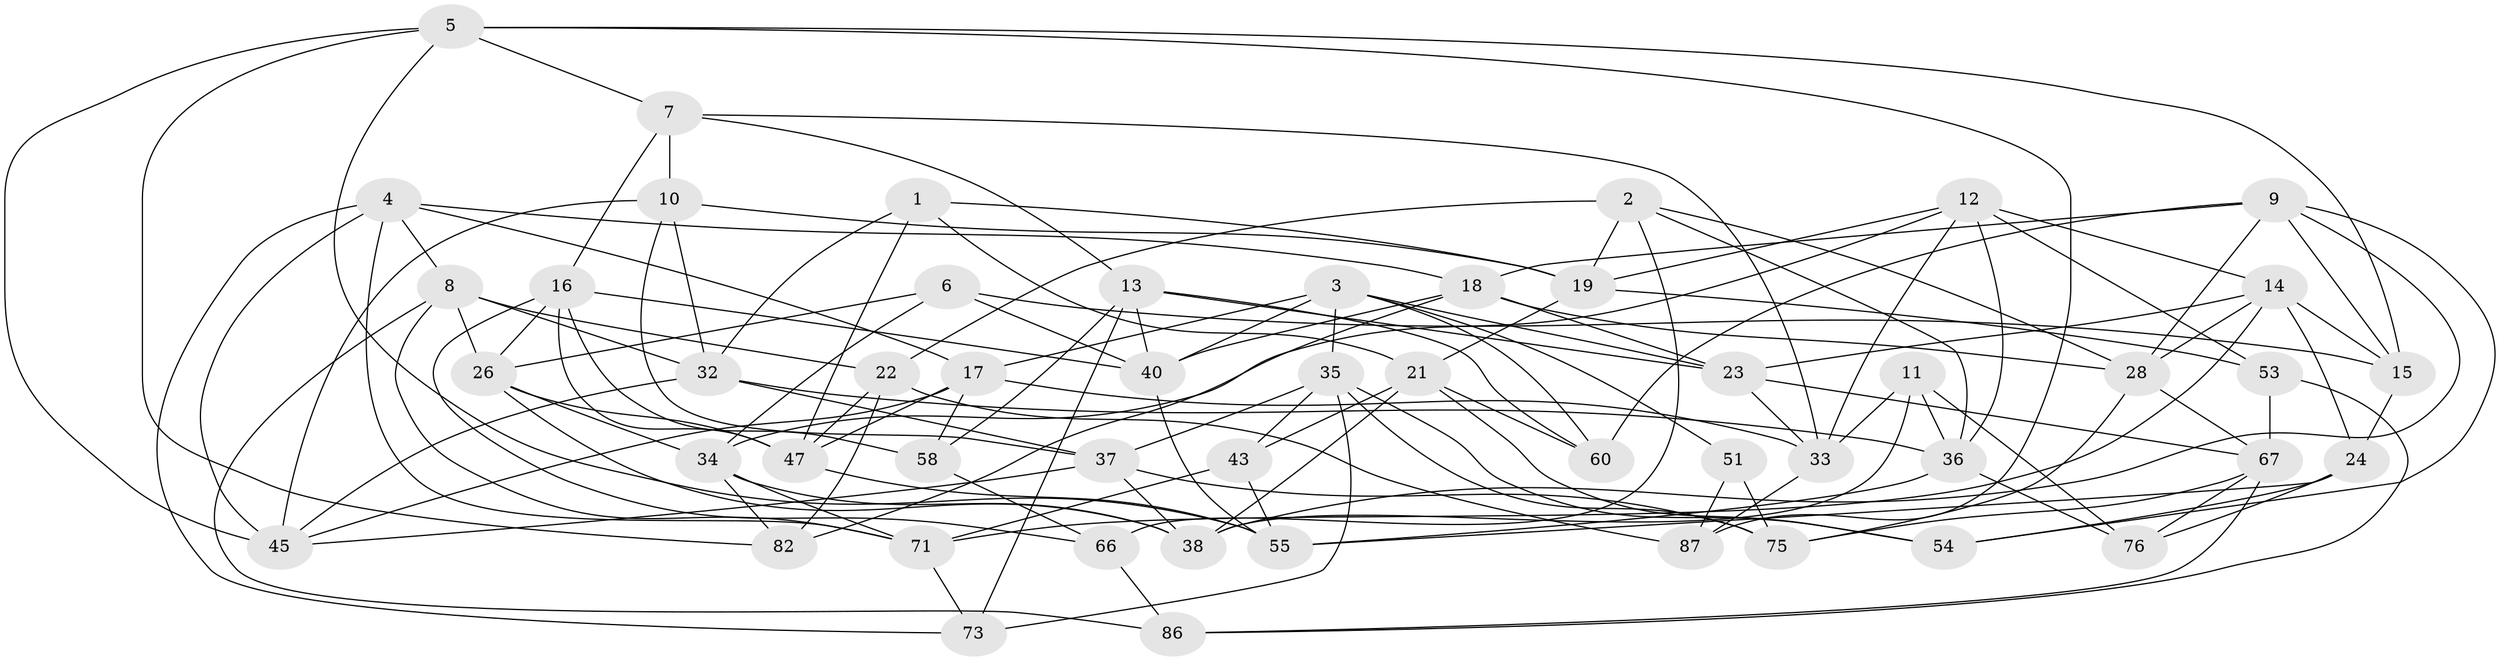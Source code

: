 // original degree distribution, {4: 1.0}
// Generated by graph-tools (version 1.1) at 2025/42/03/06/25 10:42:21]
// undirected, 51 vertices, 134 edges
graph export_dot {
graph [start="1"]
  node [color=gray90,style=filled];
  1;
  2 [super="+31"];
  3 [super="+42"];
  4 [super="+79"];
  5 [super="+46"];
  6;
  7 [super="+29"];
  8 [super="+30"];
  9 [super="+68"];
  10 [super="+85"];
  11;
  12 [super="+61"];
  13 [super="+41"];
  14 [super="+44"];
  15 [super="+80"];
  16 [super="+20"];
  17 [super="+83"];
  18 [super="+25"];
  19 [super="+57"];
  21 [super="+52"];
  22 [super="+63"];
  23 [super="+27"];
  24 [super="+70"];
  26 [super="+65"];
  28 [super="+49"];
  32 [super="+39"];
  33 [super="+59"];
  34 [super="+56"];
  35 [super="+50"];
  36 [super="+77"];
  37 [super="+84"];
  38 [super="+48"];
  40 [super="+64"];
  43;
  45 [super="+78"];
  47 [super="+69"];
  51;
  53;
  54;
  55 [super="+62"];
  58;
  60;
  66;
  67 [super="+72"];
  71 [super="+74"];
  73;
  75 [super="+81"];
  76;
  82;
  86;
  87;
  1 -- 19;
  1 -- 47;
  1 -- 21;
  1 -- 32;
  2 -- 22 [weight=2];
  2 -- 19;
  2 -- 28;
  2 -- 66;
  2 -- 36;
  3 -- 51;
  3 -- 40;
  3 -- 35;
  3 -- 60;
  3 -- 23;
  3 -- 17;
  4 -- 71;
  4 -- 8;
  4 -- 73;
  4 -- 45;
  4 -- 17;
  4 -- 18;
  5 -- 15;
  5 -- 82;
  5 -- 55;
  5 -- 87;
  5 -- 7;
  5 -- 45;
  6 -- 26;
  6 -- 15;
  6 -- 40;
  6 -- 34;
  7 -- 16;
  7 -- 10 [weight=2];
  7 -- 13;
  7 -- 33;
  8 -- 22;
  8 -- 32;
  8 -- 86;
  8 -- 71;
  8 -- 26;
  9 -- 38;
  9 -- 54;
  9 -- 15;
  9 -- 18;
  9 -- 60;
  9 -- 28;
  10 -- 32;
  10 -- 45;
  10 -- 37;
  10 -- 19;
  11 -- 36;
  11 -- 76;
  11 -- 38;
  11 -- 33;
  12 -- 53;
  12 -- 34;
  12 -- 33;
  12 -- 36;
  12 -- 14;
  12 -- 19;
  13 -- 73;
  13 -- 40;
  13 -- 60;
  13 -- 58;
  13 -- 23;
  14 -- 23;
  14 -- 28;
  14 -- 71;
  14 -- 15;
  14 -- 24;
  15 -- 24 [weight=2];
  16 -- 66;
  16 -- 47;
  16 -- 40;
  16 -- 58;
  16 -- 26;
  17 -- 58;
  17 -- 33;
  17 -- 47;
  17 -- 45;
  18 -- 82;
  18 -- 40;
  18 -- 28;
  18 -- 23;
  19 -- 53;
  19 -- 21;
  21 -- 54;
  21 -- 43;
  21 -- 60;
  21 -- 38;
  22 -- 87;
  22 -- 82;
  22 -- 47;
  23 -- 33;
  23 -- 67;
  24 -- 54;
  24 -- 76;
  24 -- 55;
  26 -- 47;
  26 -- 34;
  26 -- 38;
  28 -- 67;
  28 -- 75;
  32 -- 45;
  32 -- 37;
  32 -- 36;
  33 -- 87;
  34 -- 38;
  34 -- 82;
  34 -- 71;
  35 -- 43;
  35 -- 75;
  35 -- 73;
  35 -- 54;
  35 -- 37;
  36 -- 76;
  36 -- 55;
  37 -- 45;
  37 -- 38;
  37 -- 75;
  40 -- 55;
  43 -- 71;
  43 -- 55;
  47 -- 55;
  51 -- 87;
  51 -- 75 [weight=2];
  53 -- 86;
  53 -- 67;
  58 -- 66;
  66 -- 86;
  67 -- 75;
  67 -- 76;
  67 -- 86;
  71 -- 73;
}
